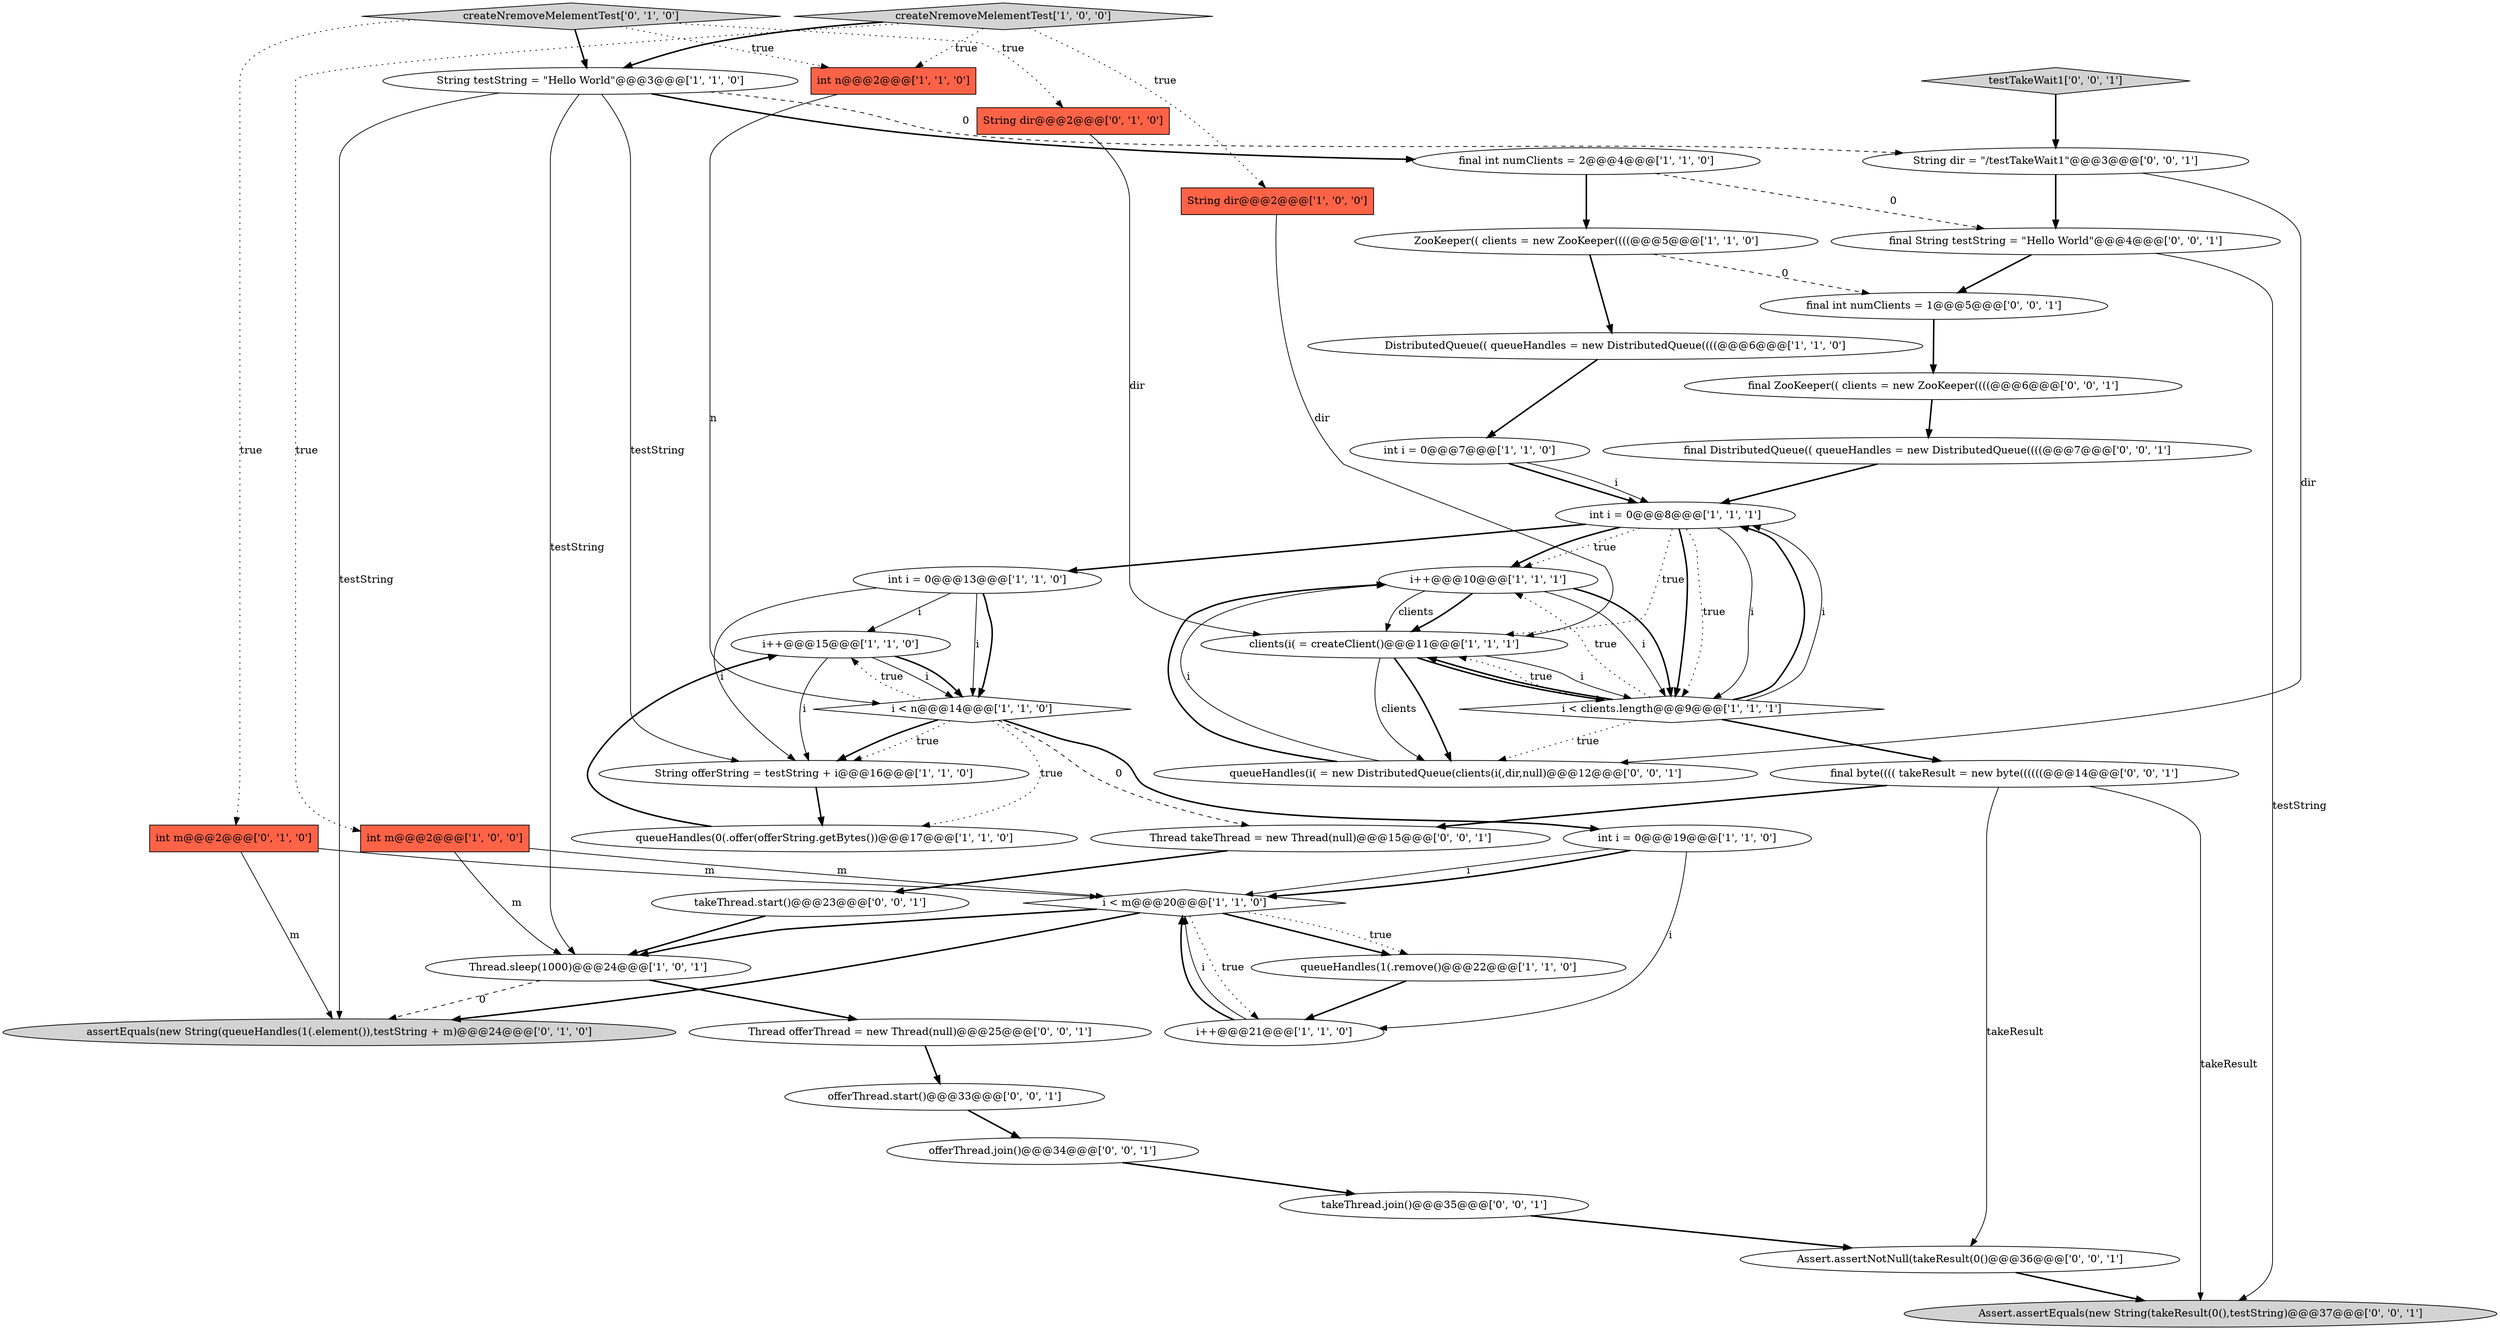 digraph {
31 [style = filled, label = "final ZooKeeper(( clients = new ZooKeeper((((@@@6@@@['0', '0', '1']", fillcolor = white, shape = ellipse image = "AAA0AAABBB3BBB"];
36 [style = filled, label = "Assert.assertEquals(new String(takeResult(0(),testString)@@@37@@@['0', '0', '1']", fillcolor = lightgray, shape = ellipse image = "AAA0AAABBB3BBB"];
26 [style = filled, label = "createNremoveMelementTest['0', '1', '0']", fillcolor = lightgray, shape = diamond image = "AAA0AAABBB2BBB"];
30 [style = filled, label = "final int numClients = 1@@@5@@@['0', '0', '1']", fillcolor = white, shape = ellipse image = "AAA0AAABBB3BBB"];
10 [style = filled, label = "Thread.sleep(1000)@@@24@@@['1', '0', '1']", fillcolor = white, shape = ellipse image = "AAA0AAABBB1BBB"];
27 [style = filled, label = "offerThread.start()@@@33@@@['0', '0', '1']", fillcolor = white, shape = ellipse image = "AAA0AAABBB3BBB"];
34 [style = filled, label = "takeThread.join()@@@35@@@['0', '0', '1']", fillcolor = white, shape = ellipse image = "AAA0AAABBB3BBB"];
42 [style = filled, label = "offerThread.join()@@@34@@@['0', '0', '1']", fillcolor = white, shape = ellipse image = "AAA0AAABBB3BBB"];
14 [style = filled, label = "i++@@@15@@@['1', '1', '0']", fillcolor = white, shape = ellipse image = "AAA0AAABBB1BBB"];
21 [style = filled, label = "queueHandles(1(.remove()@@@22@@@['1', '1', '0']", fillcolor = white, shape = ellipse image = "AAA0AAABBB1BBB"];
38 [style = filled, label = "Thread offerThread = new Thread(null)@@@25@@@['0', '0', '1']", fillcolor = white, shape = ellipse image = "AAA0AAABBB3BBB"];
25 [style = filled, label = "String dir@@@2@@@['0', '1', '0']", fillcolor = tomato, shape = box image = "AAA0AAABBB2BBB"];
0 [style = filled, label = "i < m@@@20@@@['1', '1', '0']", fillcolor = white, shape = diamond image = "AAA0AAABBB1BBB"];
6 [style = filled, label = "int m@@@2@@@['1', '0', '0']", fillcolor = tomato, shape = box image = "AAA0AAABBB1BBB"];
2 [style = filled, label = "int i = 0@@@19@@@['1', '1', '0']", fillcolor = white, shape = ellipse image = "AAA0AAABBB1BBB"];
7 [style = filled, label = "ZooKeeper(( clients = new ZooKeeper((((@@@5@@@['1', '1', '0']", fillcolor = white, shape = ellipse image = "AAA0AAABBB1BBB"];
22 [style = filled, label = "int i = 0@@@7@@@['1', '1', '0']", fillcolor = white, shape = ellipse image = "AAA0AAABBB1BBB"];
28 [style = filled, label = "String dir = \"/testTakeWait1\"@@@3@@@['0', '0', '1']", fillcolor = white, shape = ellipse image = "AAA0AAABBB3BBB"];
11 [style = filled, label = "i++@@@10@@@['1', '1', '1']", fillcolor = white, shape = ellipse image = "AAA0AAABBB1BBB"];
12 [style = filled, label = "clients(i( = createClient()@@@11@@@['1', '1', '1']", fillcolor = white, shape = ellipse image = "AAA0AAABBB1BBB"];
15 [style = filled, label = "createNremoveMelementTest['1', '0', '0']", fillcolor = lightgray, shape = diamond image = "AAA0AAABBB1BBB"];
8 [style = filled, label = "i < clients.length@@@9@@@['1', '1', '1']", fillcolor = white, shape = diamond image = "AAA0AAABBB1BBB"];
13 [style = filled, label = "int n@@@2@@@['1', '1', '0']", fillcolor = tomato, shape = box image = "AAA0AAABBB1BBB"];
41 [style = filled, label = "Assert.assertNotNull(takeResult(0()@@@36@@@['0', '0', '1']", fillcolor = white, shape = ellipse image = "AAA0AAABBB3BBB"];
33 [style = filled, label = "final DistributedQueue(( queueHandles = new DistributedQueue((((@@@7@@@['0', '0', '1']", fillcolor = white, shape = ellipse image = "AAA0AAABBB3BBB"];
35 [style = filled, label = "final String testString = \"Hello World\"@@@4@@@['0', '0', '1']", fillcolor = white, shape = ellipse image = "AAA0AAABBB3BBB"];
4 [style = filled, label = "String testString = \"Hello World\"@@@3@@@['1', '1', '0']", fillcolor = white, shape = ellipse image = "AAA0AAABBB1BBB"];
24 [style = filled, label = "assertEquals(new String(queueHandles(1(.element()),testString + m)@@@24@@@['0', '1', '0']", fillcolor = lightgray, shape = ellipse image = "AAA1AAABBB2BBB"];
23 [style = filled, label = "int m@@@2@@@['0', '1', '0']", fillcolor = tomato, shape = box image = "AAA0AAABBB2BBB"];
16 [style = filled, label = "i < n@@@14@@@['1', '1', '0']", fillcolor = white, shape = diamond image = "AAA0AAABBB1BBB"];
19 [style = filled, label = "DistributedQueue(( queueHandles = new DistributedQueue((((@@@6@@@['1', '1', '0']", fillcolor = white, shape = ellipse image = "AAA0AAABBB1BBB"];
32 [style = filled, label = "Thread takeThread = new Thread(null)@@@15@@@['0', '0', '1']", fillcolor = white, shape = ellipse image = "AAA0AAABBB3BBB"];
5 [style = filled, label = "String dir@@@2@@@['1', '0', '0']", fillcolor = tomato, shape = box image = "AAA0AAABBB1BBB"];
9 [style = filled, label = "int i = 0@@@13@@@['1', '1', '0']", fillcolor = white, shape = ellipse image = "AAA0AAABBB1BBB"];
20 [style = filled, label = "String offerString = testString + i@@@16@@@['1', '1', '0']", fillcolor = white, shape = ellipse image = "AAA0AAABBB1BBB"];
39 [style = filled, label = "queueHandles(i( = new DistributedQueue(clients(i(,dir,null)@@@12@@@['0', '0', '1']", fillcolor = white, shape = ellipse image = "AAA0AAABBB3BBB"];
17 [style = filled, label = "queueHandles(0(.offer(offerString.getBytes())@@@17@@@['1', '1', '0']", fillcolor = white, shape = ellipse image = "AAA0AAABBB1BBB"];
3 [style = filled, label = "int i = 0@@@8@@@['1', '1', '1']", fillcolor = white, shape = ellipse image = "AAA0AAABBB1BBB"];
37 [style = filled, label = "testTakeWait1['0', '0', '1']", fillcolor = lightgray, shape = diamond image = "AAA0AAABBB3BBB"];
40 [style = filled, label = "final byte(((( takeResult = new byte((((((@@@14@@@['0', '0', '1']", fillcolor = white, shape = ellipse image = "AAA0AAABBB3BBB"];
18 [style = filled, label = "i++@@@21@@@['1', '1', '0']", fillcolor = white, shape = ellipse image = "AAA0AAABBB1BBB"];
29 [style = filled, label = "takeThread.start()@@@23@@@['0', '0', '1']", fillcolor = white, shape = ellipse image = "AAA0AAABBB3BBB"];
1 [style = filled, label = "final int numClients = 2@@@4@@@['1', '1', '0']", fillcolor = white, shape = ellipse image = "AAA0AAABBB1BBB"];
3->12 [style = dotted, label="true"];
39->11 [style = solid, label="i"];
16->20 [style = dotted, label="true"];
11->12 [style = bold, label=""];
9->16 [style = solid, label="i"];
19->22 [style = bold, label=""];
17->14 [style = bold, label=""];
41->36 [style = bold, label=""];
35->36 [style = solid, label="testString"];
26->23 [style = dotted, label="true"];
0->21 [style = dotted, label="true"];
21->18 [style = bold, label=""];
3->9 [style = bold, label=""];
37->28 [style = bold, label=""];
0->21 [style = bold, label=""];
20->17 [style = bold, label=""];
23->0 [style = solid, label="m"];
7->19 [style = bold, label=""];
10->38 [style = bold, label=""];
31->33 [style = bold, label=""];
28->39 [style = solid, label="dir"];
23->24 [style = solid, label="m"];
40->32 [style = bold, label=""];
11->8 [style = solid, label="i"];
8->11 [style = dotted, label="true"];
12->39 [style = bold, label=""];
9->14 [style = solid, label="i"];
15->13 [style = dotted, label="true"];
35->30 [style = bold, label=""];
12->8 [style = solid, label="i"];
9->20 [style = solid, label="i"];
9->16 [style = bold, label=""];
7->30 [style = dashed, label="0"];
16->14 [style = dotted, label="true"];
2->0 [style = solid, label="i"];
26->4 [style = bold, label=""];
42->34 [style = bold, label=""];
15->6 [style = dotted, label="true"];
4->1 [style = bold, label=""];
8->3 [style = bold, label=""];
30->31 [style = bold, label=""];
16->2 [style = bold, label=""];
8->39 [style = dotted, label="true"];
10->24 [style = dashed, label="0"];
40->41 [style = solid, label="takeResult"];
3->8 [style = bold, label=""];
3->11 [style = dotted, label="true"];
29->10 [style = bold, label=""];
0->18 [style = dotted, label="true"];
14->20 [style = solid, label="i"];
32->29 [style = bold, label=""];
39->11 [style = bold, label=""];
14->16 [style = solid, label="i"];
40->36 [style = solid, label="takeResult"];
14->16 [style = bold, label=""];
4->28 [style = dashed, label="0"];
15->4 [style = bold, label=""];
3->8 [style = solid, label="i"];
26->13 [style = dotted, label="true"];
27->42 [style = bold, label=""];
8->3 [style = solid, label="i"];
6->10 [style = solid, label="m"];
0->24 [style = bold, label=""];
15->5 [style = dotted, label="true"];
16->32 [style = dashed, label="0"];
5->12 [style = solid, label="dir"];
11->8 [style = bold, label=""];
34->41 [style = bold, label=""];
4->10 [style = solid, label="testString"];
2->0 [style = bold, label=""];
8->40 [style = bold, label=""];
1->7 [style = bold, label=""];
16->17 [style = dotted, label="true"];
12->8 [style = bold, label=""];
3->11 [style = bold, label=""];
28->35 [style = bold, label=""];
12->39 [style = solid, label="clients"];
8->12 [style = bold, label=""];
6->0 [style = solid, label="m"];
11->12 [style = solid, label="clients"];
26->25 [style = dotted, label="true"];
22->3 [style = bold, label=""];
3->8 [style = dotted, label="true"];
25->12 [style = solid, label="dir"];
18->0 [style = solid, label="i"];
4->20 [style = solid, label="testString"];
13->16 [style = solid, label="n"];
22->3 [style = solid, label="i"];
4->24 [style = solid, label="testString"];
0->10 [style = bold, label=""];
33->3 [style = bold, label=""];
16->20 [style = bold, label=""];
2->18 [style = solid, label="i"];
1->35 [style = dashed, label="0"];
38->27 [style = bold, label=""];
8->12 [style = dotted, label="true"];
18->0 [style = bold, label=""];
}
